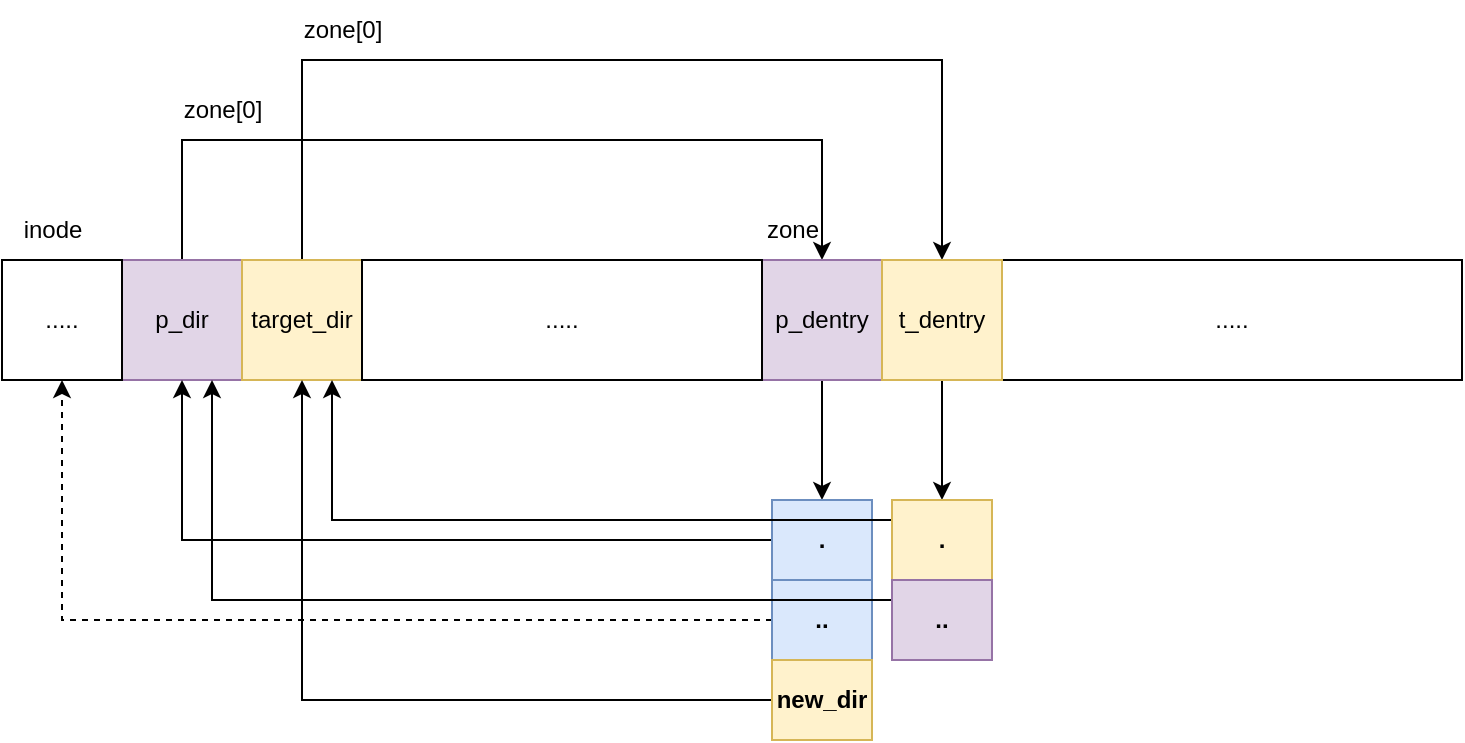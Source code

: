 <mxfile version="24.7.17">
  <diagram name="第 1 页" id="1XJw_Iby4Z8fXUv_zgkn">
    <mxGraphModel dx="989" dy="582" grid="0" gridSize="10" guides="1" tooltips="1" connect="1" arrows="1" fold="1" page="1" pageScale="1" pageWidth="827" pageHeight="1169" math="0" shadow="0">
      <root>
        <mxCell id="0" />
        <mxCell id="1" parent="0" />
        <mxCell id="ICkwokGtj04FeIk3o3jZ-12" style="edgeStyle=orthogonalEdgeStyle;rounded=0;orthogonalLoop=1;jettySize=auto;html=1;" edge="1" parent="1" source="ICkwokGtj04FeIk3o3jZ-2" target="ICkwokGtj04FeIk3o3jZ-6">
          <mxGeometry relative="1" as="geometry">
            <Array as="points">
              <mxPoint x="150" y="250" />
              <mxPoint x="470" y="250" />
            </Array>
          </mxGeometry>
        </mxCell>
        <mxCell id="ICkwokGtj04FeIk3o3jZ-2" value="p_dir" style="rounded=0;whiteSpace=wrap;html=1;fillColor=#e1d5e7;strokeColor=#9673a6;" vertex="1" parent="1">
          <mxGeometry x="120" y="310" width="60" height="60" as="geometry" />
        </mxCell>
        <mxCell id="ICkwokGtj04FeIk3o3jZ-19" style="edgeStyle=orthogonalEdgeStyle;rounded=0;orthogonalLoop=1;jettySize=auto;html=1;" edge="1" parent="1" source="ICkwokGtj04FeIk3o3jZ-3" target="ICkwokGtj04FeIk3o3jZ-16">
          <mxGeometry relative="1" as="geometry">
            <Array as="points">
              <mxPoint x="210" y="210" />
              <mxPoint x="530" y="210" />
            </Array>
          </mxGeometry>
        </mxCell>
        <mxCell id="ICkwokGtj04FeIk3o3jZ-3" value="target_dir" style="rounded=0;whiteSpace=wrap;html=1;fillColor=#fff2cc;strokeColor=#d6b656;" vertex="1" parent="1">
          <mxGeometry x="180" y="310" width="60" height="60" as="geometry" />
        </mxCell>
        <mxCell id="ICkwokGtj04FeIk3o3jZ-4" value="inode" style="text;html=1;align=center;verticalAlign=middle;resizable=0;points=[];autosize=1;strokeColor=none;fillColor=none;" vertex="1" parent="1">
          <mxGeometry x="60" y="280" width="50" height="30" as="geometry" />
        </mxCell>
        <mxCell id="ICkwokGtj04FeIk3o3jZ-5" value="zone" style="text;html=1;align=center;verticalAlign=middle;resizable=0;points=[];autosize=1;strokeColor=none;fillColor=none;" vertex="1" parent="1">
          <mxGeometry x="430" y="280" width="50" height="30" as="geometry" />
        </mxCell>
        <mxCell id="ICkwokGtj04FeIk3o3jZ-8" value="" style="edgeStyle=orthogonalEdgeStyle;rounded=0;orthogonalLoop=1;jettySize=auto;html=1;" edge="1" parent="1" source="ICkwokGtj04FeIk3o3jZ-6">
          <mxGeometry relative="1" as="geometry">
            <mxPoint x="470.0" y="430.0" as="targetPoint" />
          </mxGeometry>
        </mxCell>
        <mxCell id="ICkwokGtj04FeIk3o3jZ-6" value="p_dentry" style="rounded=0;whiteSpace=wrap;html=1;fillColor=#e1d5e7;strokeColor=#9673a6;" vertex="1" parent="1">
          <mxGeometry x="440" y="310" width="60" height="60" as="geometry" />
        </mxCell>
        <mxCell id="ICkwokGtj04FeIk3o3jZ-28" style="edgeStyle=orthogonalEdgeStyle;rounded=0;orthogonalLoop=1;jettySize=auto;html=1;" edge="1" parent="1" source="ICkwokGtj04FeIk3o3jZ-9" target="ICkwokGtj04FeIk3o3jZ-2">
          <mxGeometry relative="1" as="geometry">
            <Array as="points">
              <mxPoint x="150" y="450" />
            </Array>
          </mxGeometry>
        </mxCell>
        <mxCell id="ICkwokGtj04FeIk3o3jZ-9" value="&lt;b&gt;.&lt;/b&gt;" style="rounded=0;whiteSpace=wrap;html=1;fillColor=#dae8fc;strokeColor=#6c8ebf;" vertex="1" parent="1">
          <mxGeometry x="445" y="430" width="50" height="40" as="geometry" />
        </mxCell>
        <mxCell id="ICkwokGtj04FeIk3o3jZ-29" style="edgeStyle=orthogonalEdgeStyle;rounded=0;orthogonalLoop=1;jettySize=auto;html=1;dashed=1;" edge="1" parent="1" source="ICkwokGtj04FeIk3o3jZ-10" target="ICkwokGtj04FeIk3o3jZ-13">
          <mxGeometry relative="1" as="geometry" />
        </mxCell>
        <mxCell id="ICkwokGtj04FeIk3o3jZ-10" value="&lt;b&gt;..&lt;/b&gt;" style="rounded=0;whiteSpace=wrap;html=1;fillColor=#dae8fc;strokeColor=#6c8ebf;" vertex="1" parent="1">
          <mxGeometry x="445" y="470" width="50" height="40" as="geometry" />
        </mxCell>
        <mxCell id="ICkwokGtj04FeIk3o3jZ-18" style="edgeStyle=orthogonalEdgeStyle;rounded=0;orthogonalLoop=1;jettySize=auto;html=1;entryX=0.5;entryY=1;entryDx=0;entryDy=0;" edge="1" parent="1" source="ICkwokGtj04FeIk3o3jZ-11" target="ICkwokGtj04FeIk3o3jZ-3">
          <mxGeometry relative="1" as="geometry" />
        </mxCell>
        <mxCell id="ICkwokGtj04FeIk3o3jZ-11" value="&lt;b&gt;new_dir&lt;/b&gt;" style="rounded=0;whiteSpace=wrap;html=1;fillColor=#fff2cc;strokeColor=#d6b656;" vertex="1" parent="1">
          <mxGeometry x="445" y="510" width="50" height="40" as="geometry" />
        </mxCell>
        <mxCell id="ICkwokGtj04FeIk3o3jZ-13" value="....." style="rounded=0;whiteSpace=wrap;html=1;" vertex="1" parent="1">
          <mxGeometry x="60" y="310" width="60" height="60" as="geometry" />
        </mxCell>
        <mxCell id="ICkwokGtj04FeIk3o3jZ-14" value="....." style="rounded=0;whiteSpace=wrap;html=1;" vertex="1" parent="1">
          <mxGeometry x="240" y="310" width="200" height="60" as="geometry" />
        </mxCell>
        <mxCell id="ICkwokGtj04FeIk3o3jZ-15" value="....." style="rounded=0;whiteSpace=wrap;html=1;" vertex="1" parent="1">
          <mxGeometry x="560" y="310" width="230" height="60" as="geometry" />
        </mxCell>
        <mxCell id="ICkwokGtj04FeIk3o3jZ-24" style="edgeStyle=orthogonalEdgeStyle;rounded=0;orthogonalLoop=1;jettySize=auto;html=1;entryX=0.5;entryY=0;entryDx=0;entryDy=0;" edge="1" parent="1" source="ICkwokGtj04FeIk3o3jZ-16">
          <mxGeometry relative="1" as="geometry">
            <mxPoint x="530.0" y="430.0" as="targetPoint" />
          </mxGeometry>
        </mxCell>
        <mxCell id="ICkwokGtj04FeIk3o3jZ-16" value="t_dentry" style="rounded=0;whiteSpace=wrap;html=1;fillColor=#fff2cc;strokeColor=#d6b656;" vertex="1" parent="1">
          <mxGeometry x="500" y="310" width="60" height="60" as="geometry" />
        </mxCell>
        <mxCell id="ICkwokGtj04FeIk3o3jZ-17" value="zone[0]" style="text;html=1;align=center;verticalAlign=middle;resizable=0;points=[];autosize=1;strokeColor=none;fillColor=none;" vertex="1" parent="1">
          <mxGeometry x="140" y="220" width="60" height="30" as="geometry" />
        </mxCell>
        <mxCell id="ICkwokGtj04FeIk3o3jZ-30" style="edgeStyle=orthogonalEdgeStyle;rounded=0;orthogonalLoop=1;jettySize=auto;html=1;entryX=0.75;entryY=1;entryDx=0;entryDy=0;" edge="1" parent="1" source="ICkwokGtj04FeIk3o3jZ-25" target="ICkwokGtj04FeIk3o3jZ-3">
          <mxGeometry relative="1" as="geometry">
            <Array as="points">
              <mxPoint x="225" y="440" />
            </Array>
          </mxGeometry>
        </mxCell>
        <mxCell id="ICkwokGtj04FeIk3o3jZ-25" value="&lt;b&gt;.&lt;/b&gt;" style="rounded=0;whiteSpace=wrap;html=1;fillColor=#fff2cc;strokeColor=#d6b656;" vertex="1" parent="1">
          <mxGeometry x="505" y="430" width="50" height="40" as="geometry" />
        </mxCell>
        <mxCell id="ICkwokGtj04FeIk3o3jZ-31" style="edgeStyle=orthogonalEdgeStyle;rounded=0;orthogonalLoop=1;jettySize=auto;html=1;entryX=0.75;entryY=1;entryDx=0;entryDy=0;" edge="1" parent="1" source="ICkwokGtj04FeIk3o3jZ-26" target="ICkwokGtj04FeIk3o3jZ-2">
          <mxGeometry relative="1" as="geometry">
            <Array as="points">
              <mxPoint x="165" y="480" />
            </Array>
          </mxGeometry>
        </mxCell>
        <mxCell id="ICkwokGtj04FeIk3o3jZ-26" value="&lt;b&gt;..&lt;/b&gt;" style="rounded=0;whiteSpace=wrap;html=1;fillColor=#e1d5e7;strokeColor=#9673a6;" vertex="1" parent="1">
          <mxGeometry x="505" y="470" width="50" height="40" as="geometry" />
        </mxCell>
        <mxCell id="ICkwokGtj04FeIk3o3jZ-27" value="zone[0]" style="text;html=1;align=center;verticalAlign=middle;resizable=0;points=[];autosize=1;strokeColor=none;fillColor=none;" vertex="1" parent="1">
          <mxGeometry x="200" y="180" width="60" height="30" as="geometry" />
        </mxCell>
      </root>
    </mxGraphModel>
  </diagram>
</mxfile>
